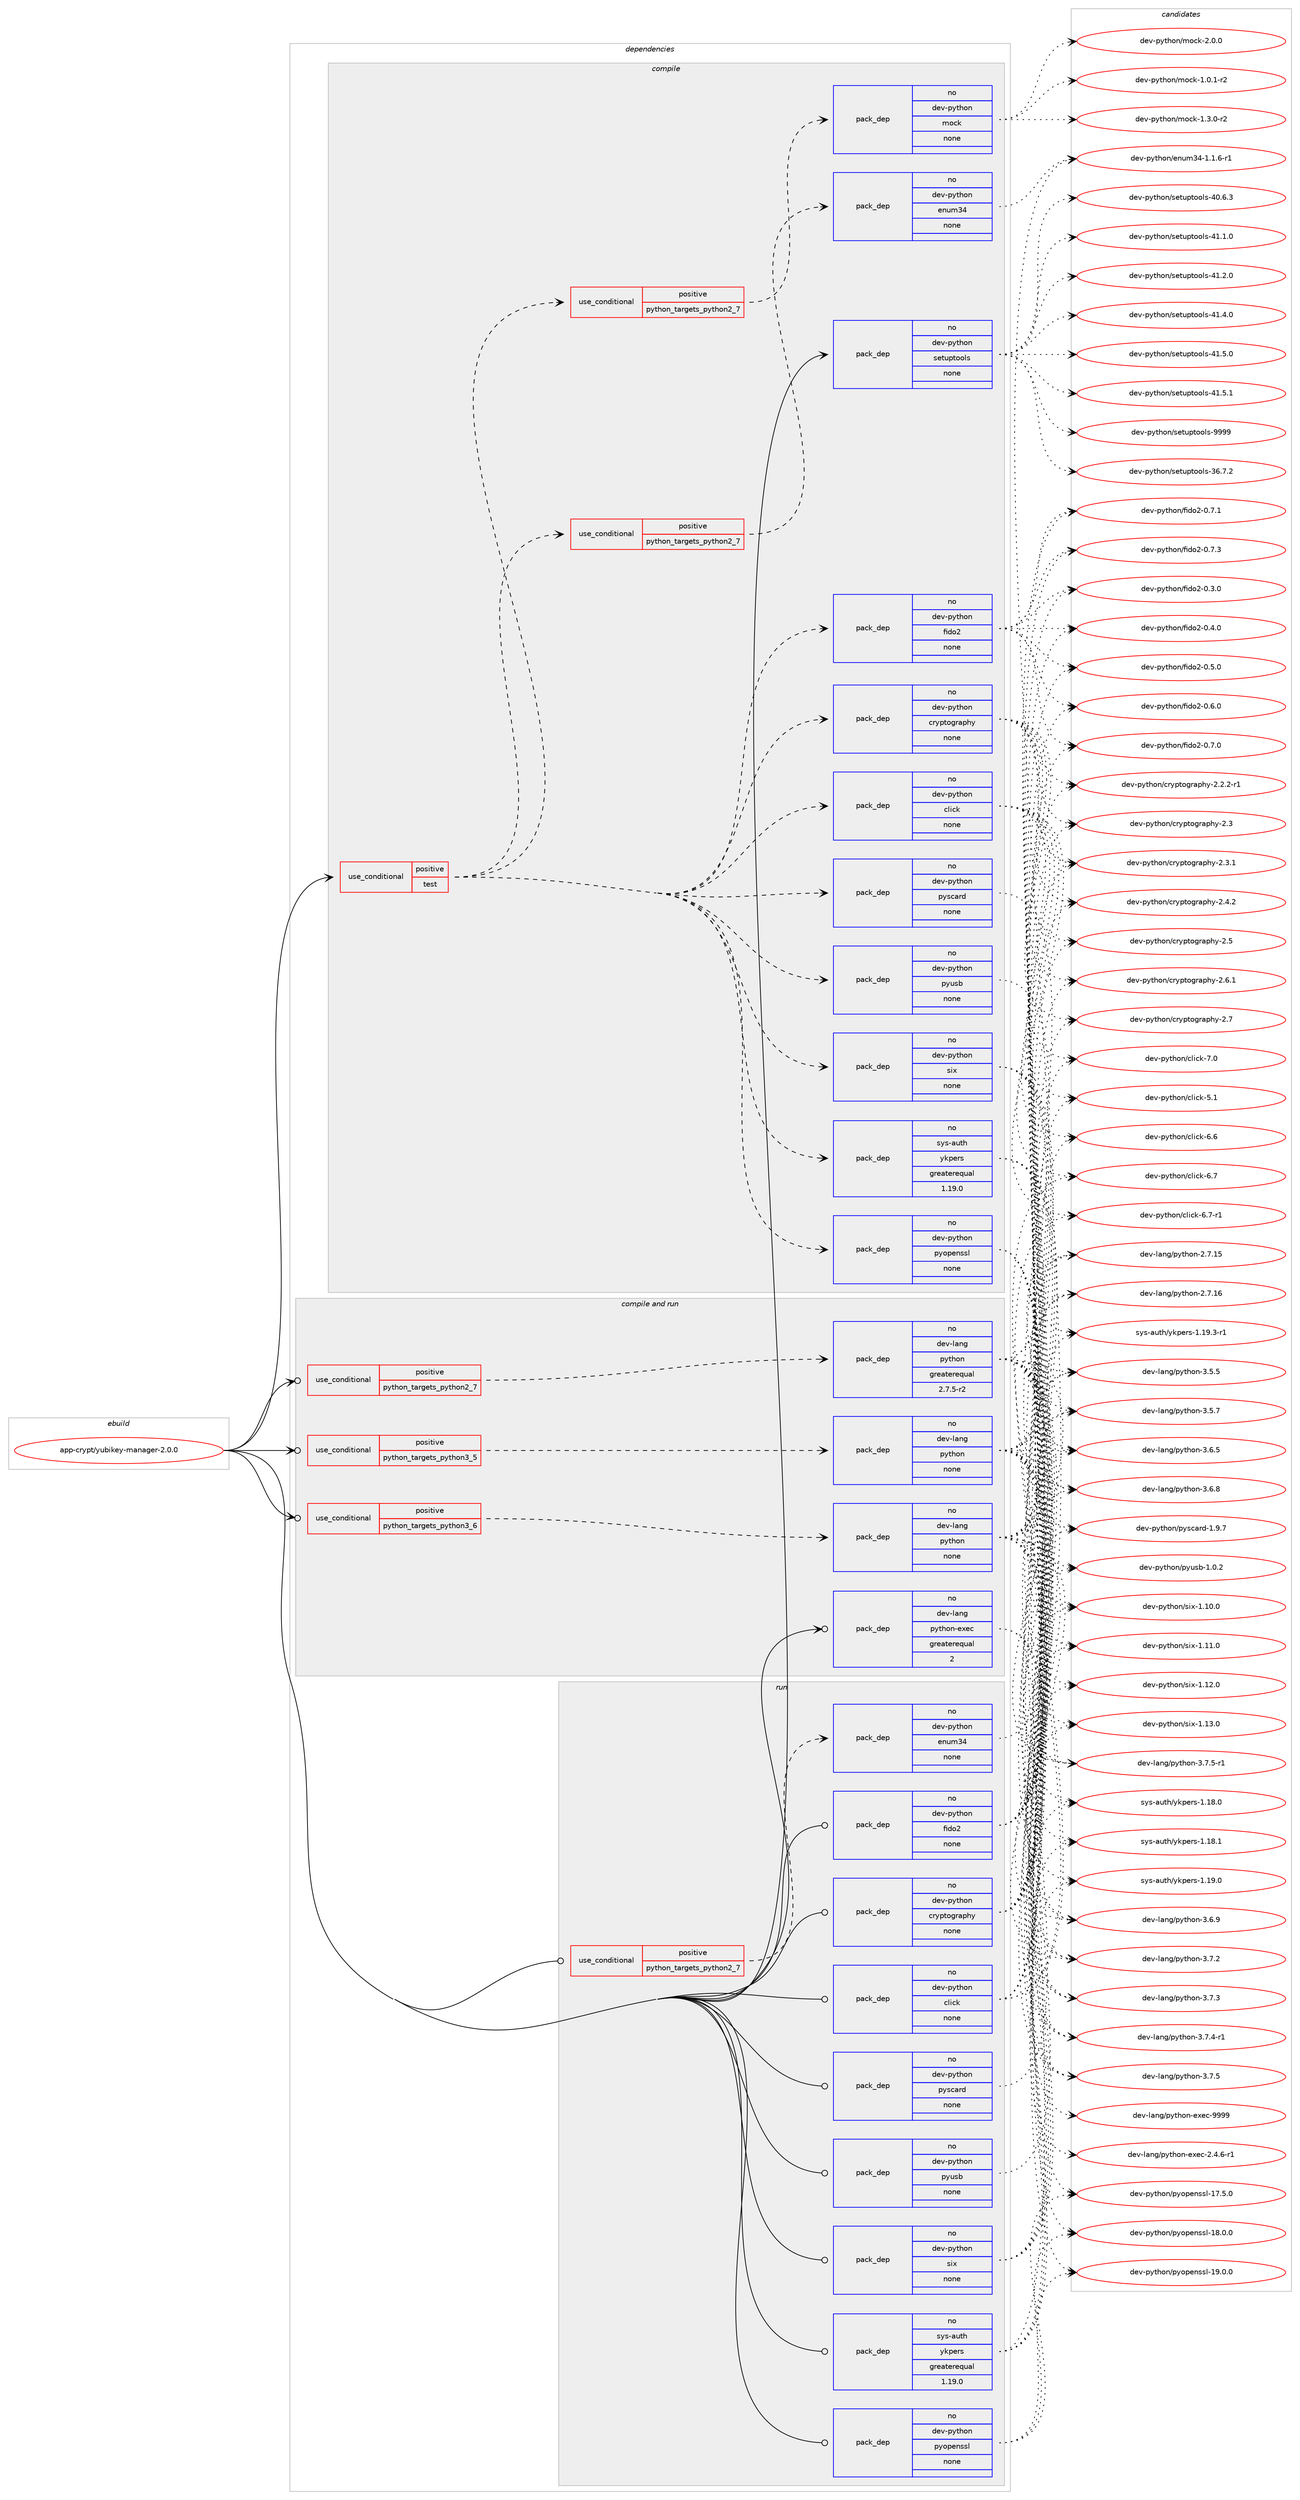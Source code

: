 digraph prolog {

# *************
# Graph options
# *************

newrank=true;
concentrate=true;
compound=true;
graph [rankdir=LR,fontname=Helvetica,fontsize=10,ranksep=1.5];#, ranksep=2.5, nodesep=0.2];
edge  [arrowhead=vee];
node  [fontname=Helvetica,fontsize=10];

# **********
# The ebuild
# **********

subgraph cluster_leftcol {
color=gray;
rank=same;
label=<<i>ebuild</i>>;
id [label="app-crypt/yubikey-manager-2.0.0", color=red, width=4, href="../app-crypt/yubikey-manager-2.0.0.svg"];
}

# ****************
# The dependencies
# ****************

subgraph cluster_midcol {
color=gray;
label=<<i>dependencies</i>>;
subgraph cluster_compile {
fillcolor="#eeeeee";
style=filled;
label=<<i>compile</i>>;
subgraph cond114041 {
dependency478214 [label=<<TABLE BORDER="0" CELLBORDER="1" CELLSPACING="0" CELLPADDING="4"><TR><TD ROWSPAN="3" CELLPADDING="10">use_conditional</TD></TR><TR><TD>positive</TD></TR><TR><TD>test</TD></TR></TABLE>>, shape=none, color=red];
subgraph pack355475 {
dependency478215 [label=<<TABLE BORDER="0" CELLBORDER="1" CELLSPACING="0" CELLPADDING="4" WIDTH="220"><TR><TD ROWSPAN="6" CELLPADDING="30">pack_dep</TD></TR><TR><TD WIDTH="110">no</TD></TR><TR><TD>dev-python</TD></TR><TR><TD>click</TD></TR><TR><TD>none</TD></TR><TR><TD></TD></TR></TABLE>>, shape=none, color=blue];
}
dependency478214:e -> dependency478215:w [weight=20,style="dashed",arrowhead="vee"];
subgraph pack355476 {
dependency478216 [label=<<TABLE BORDER="0" CELLBORDER="1" CELLSPACING="0" CELLPADDING="4" WIDTH="220"><TR><TD ROWSPAN="6" CELLPADDING="30">pack_dep</TD></TR><TR><TD WIDTH="110">no</TD></TR><TR><TD>dev-python</TD></TR><TR><TD>cryptography</TD></TR><TR><TD>none</TD></TR><TR><TD></TD></TR></TABLE>>, shape=none, color=blue];
}
dependency478214:e -> dependency478216:w [weight=20,style="dashed",arrowhead="vee"];
subgraph cond114042 {
dependency478217 [label=<<TABLE BORDER="0" CELLBORDER="1" CELLSPACING="0" CELLPADDING="4"><TR><TD ROWSPAN="3" CELLPADDING="10">use_conditional</TD></TR><TR><TD>positive</TD></TR><TR><TD>python_targets_python2_7</TD></TR></TABLE>>, shape=none, color=red];
subgraph pack355477 {
dependency478218 [label=<<TABLE BORDER="0" CELLBORDER="1" CELLSPACING="0" CELLPADDING="4" WIDTH="220"><TR><TD ROWSPAN="6" CELLPADDING="30">pack_dep</TD></TR><TR><TD WIDTH="110">no</TD></TR><TR><TD>dev-python</TD></TR><TR><TD>enum34</TD></TR><TR><TD>none</TD></TR><TR><TD></TD></TR></TABLE>>, shape=none, color=blue];
}
dependency478217:e -> dependency478218:w [weight=20,style="dashed",arrowhead="vee"];
}
dependency478214:e -> dependency478217:w [weight=20,style="dashed",arrowhead="vee"];
subgraph pack355478 {
dependency478219 [label=<<TABLE BORDER="0" CELLBORDER="1" CELLSPACING="0" CELLPADDING="4" WIDTH="220"><TR><TD ROWSPAN="6" CELLPADDING="30">pack_dep</TD></TR><TR><TD WIDTH="110">no</TD></TR><TR><TD>dev-python</TD></TR><TR><TD>fido2</TD></TR><TR><TD>none</TD></TR><TR><TD></TD></TR></TABLE>>, shape=none, color=blue];
}
dependency478214:e -> dependency478219:w [weight=20,style="dashed",arrowhead="vee"];
subgraph pack355479 {
dependency478220 [label=<<TABLE BORDER="0" CELLBORDER="1" CELLSPACING="0" CELLPADDING="4" WIDTH="220"><TR><TD ROWSPAN="6" CELLPADDING="30">pack_dep</TD></TR><TR><TD WIDTH="110">no</TD></TR><TR><TD>dev-python</TD></TR><TR><TD>pyopenssl</TD></TR><TR><TD>none</TD></TR><TR><TD></TD></TR></TABLE>>, shape=none, color=blue];
}
dependency478214:e -> dependency478220:w [weight=20,style="dashed",arrowhead="vee"];
subgraph pack355480 {
dependency478221 [label=<<TABLE BORDER="0" CELLBORDER="1" CELLSPACING="0" CELLPADDING="4" WIDTH="220"><TR><TD ROWSPAN="6" CELLPADDING="30">pack_dep</TD></TR><TR><TD WIDTH="110">no</TD></TR><TR><TD>dev-python</TD></TR><TR><TD>pyscard</TD></TR><TR><TD>none</TD></TR><TR><TD></TD></TR></TABLE>>, shape=none, color=blue];
}
dependency478214:e -> dependency478221:w [weight=20,style="dashed",arrowhead="vee"];
subgraph pack355481 {
dependency478222 [label=<<TABLE BORDER="0" CELLBORDER="1" CELLSPACING="0" CELLPADDING="4" WIDTH="220"><TR><TD ROWSPAN="6" CELLPADDING="30">pack_dep</TD></TR><TR><TD WIDTH="110">no</TD></TR><TR><TD>dev-python</TD></TR><TR><TD>pyusb</TD></TR><TR><TD>none</TD></TR><TR><TD></TD></TR></TABLE>>, shape=none, color=blue];
}
dependency478214:e -> dependency478222:w [weight=20,style="dashed",arrowhead="vee"];
subgraph pack355482 {
dependency478223 [label=<<TABLE BORDER="0" CELLBORDER="1" CELLSPACING="0" CELLPADDING="4" WIDTH="220"><TR><TD ROWSPAN="6" CELLPADDING="30">pack_dep</TD></TR><TR><TD WIDTH="110">no</TD></TR><TR><TD>dev-python</TD></TR><TR><TD>six</TD></TR><TR><TD>none</TD></TR><TR><TD></TD></TR></TABLE>>, shape=none, color=blue];
}
dependency478214:e -> dependency478223:w [weight=20,style="dashed",arrowhead="vee"];
subgraph pack355483 {
dependency478224 [label=<<TABLE BORDER="0" CELLBORDER="1" CELLSPACING="0" CELLPADDING="4" WIDTH="220"><TR><TD ROWSPAN="6" CELLPADDING="30">pack_dep</TD></TR><TR><TD WIDTH="110">no</TD></TR><TR><TD>sys-auth</TD></TR><TR><TD>ykpers</TD></TR><TR><TD>greaterequal</TD></TR><TR><TD>1.19.0</TD></TR></TABLE>>, shape=none, color=blue];
}
dependency478214:e -> dependency478224:w [weight=20,style="dashed",arrowhead="vee"];
subgraph cond114043 {
dependency478225 [label=<<TABLE BORDER="0" CELLBORDER="1" CELLSPACING="0" CELLPADDING="4"><TR><TD ROWSPAN="3" CELLPADDING="10">use_conditional</TD></TR><TR><TD>positive</TD></TR><TR><TD>python_targets_python2_7</TD></TR></TABLE>>, shape=none, color=red];
subgraph pack355484 {
dependency478226 [label=<<TABLE BORDER="0" CELLBORDER="1" CELLSPACING="0" CELLPADDING="4" WIDTH="220"><TR><TD ROWSPAN="6" CELLPADDING="30">pack_dep</TD></TR><TR><TD WIDTH="110">no</TD></TR><TR><TD>dev-python</TD></TR><TR><TD>mock</TD></TR><TR><TD>none</TD></TR><TR><TD></TD></TR></TABLE>>, shape=none, color=blue];
}
dependency478225:e -> dependency478226:w [weight=20,style="dashed",arrowhead="vee"];
}
dependency478214:e -> dependency478225:w [weight=20,style="dashed",arrowhead="vee"];
}
id:e -> dependency478214:w [weight=20,style="solid",arrowhead="vee"];
subgraph pack355485 {
dependency478227 [label=<<TABLE BORDER="0" CELLBORDER="1" CELLSPACING="0" CELLPADDING="4" WIDTH="220"><TR><TD ROWSPAN="6" CELLPADDING="30">pack_dep</TD></TR><TR><TD WIDTH="110">no</TD></TR><TR><TD>dev-python</TD></TR><TR><TD>setuptools</TD></TR><TR><TD>none</TD></TR><TR><TD></TD></TR></TABLE>>, shape=none, color=blue];
}
id:e -> dependency478227:w [weight=20,style="solid",arrowhead="vee"];
}
subgraph cluster_compileandrun {
fillcolor="#eeeeee";
style=filled;
label=<<i>compile and run</i>>;
subgraph cond114044 {
dependency478228 [label=<<TABLE BORDER="0" CELLBORDER="1" CELLSPACING="0" CELLPADDING="4"><TR><TD ROWSPAN="3" CELLPADDING="10">use_conditional</TD></TR><TR><TD>positive</TD></TR><TR><TD>python_targets_python2_7</TD></TR></TABLE>>, shape=none, color=red];
subgraph pack355486 {
dependency478229 [label=<<TABLE BORDER="0" CELLBORDER="1" CELLSPACING="0" CELLPADDING="4" WIDTH="220"><TR><TD ROWSPAN="6" CELLPADDING="30">pack_dep</TD></TR><TR><TD WIDTH="110">no</TD></TR><TR><TD>dev-lang</TD></TR><TR><TD>python</TD></TR><TR><TD>greaterequal</TD></TR><TR><TD>2.7.5-r2</TD></TR></TABLE>>, shape=none, color=blue];
}
dependency478228:e -> dependency478229:w [weight=20,style="dashed",arrowhead="vee"];
}
id:e -> dependency478228:w [weight=20,style="solid",arrowhead="odotvee"];
subgraph cond114045 {
dependency478230 [label=<<TABLE BORDER="0" CELLBORDER="1" CELLSPACING="0" CELLPADDING="4"><TR><TD ROWSPAN="3" CELLPADDING="10">use_conditional</TD></TR><TR><TD>positive</TD></TR><TR><TD>python_targets_python3_5</TD></TR></TABLE>>, shape=none, color=red];
subgraph pack355487 {
dependency478231 [label=<<TABLE BORDER="0" CELLBORDER="1" CELLSPACING="0" CELLPADDING="4" WIDTH="220"><TR><TD ROWSPAN="6" CELLPADDING="30">pack_dep</TD></TR><TR><TD WIDTH="110">no</TD></TR><TR><TD>dev-lang</TD></TR><TR><TD>python</TD></TR><TR><TD>none</TD></TR><TR><TD></TD></TR></TABLE>>, shape=none, color=blue];
}
dependency478230:e -> dependency478231:w [weight=20,style="dashed",arrowhead="vee"];
}
id:e -> dependency478230:w [weight=20,style="solid",arrowhead="odotvee"];
subgraph cond114046 {
dependency478232 [label=<<TABLE BORDER="0" CELLBORDER="1" CELLSPACING="0" CELLPADDING="4"><TR><TD ROWSPAN="3" CELLPADDING="10">use_conditional</TD></TR><TR><TD>positive</TD></TR><TR><TD>python_targets_python3_6</TD></TR></TABLE>>, shape=none, color=red];
subgraph pack355488 {
dependency478233 [label=<<TABLE BORDER="0" CELLBORDER="1" CELLSPACING="0" CELLPADDING="4" WIDTH="220"><TR><TD ROWSPAN="6" CELLPADDING="30">pack_dep</TD></TR><TR><TD WIDTH="110">no</TD></TR><TR><TD>dev-lang</TD></TR><TR><TD>python</TD></TR><TR><TD>none</TD></TR><TR><TD></TD></TR></TABLE>>, shape=none, color=blue];
}
dependency478232:e -> dependency478233:w [weight=20,style="dashed",arrowhead="vee"];
}
id:e -> dependency478232:w [weight=20,style="solid",arrowhead="odotvee"];
subgraph pack355489 {
dependency478234 [label=<<TABLE BORDER="0" CELLBORDER="1" CELLSPACING="0" CELLPADDING="4" WIDTH="220"><TR><TD ROWSPAN="6" CELLPADDING="30">pack_dep</TD></TR><TR><TD WIDTH="110">no</TD></TR><TR><TD>dev-lang</TD></TR><TR><TD>python-exec</TD></TR><TR><TD>greaterequal</TD></TR><TR><TD>2</TD></TR></TABLE>>, shape=none, color=blue];
}
id:e -> dependency478234:w [weight=20,style="solid",arrowhead="odotvee"];
}
subgraph cluster_run {
fillcolor="#eeeeee";
style=filled;
label=<<i>run</i>>;
subgraph cond114047 {
dependency478235 [label=<<TABLE BORDER="0" CELLBORDER="1" CELLSPACING="0" CELLPADDING="4"><TR><TD ROWSPAN="3" CELLPADDING="10">use_conditional</TD></TR><TR><TD>positive</TD></TR><TR><TD>python_targets_python2_7</TD></TR></TABLE>>, shape=none, color=red];
subgraph pack355490 {
dependency478236 [label=<<TABLE BORDER="0" CELLBORDER="1" CELLSPACING="0" CELLPADDING="4" WIDTH="220"><TR><TD ROWSPAN="6" CELLPADDING="30">pack_dep</TD></TR><TR><TD WIDTH="110">no</TD></TR><TR><TD>dev-python</TD></TR><TR><TD>enum34</TD></TR><TR><TD>none</TD></TR><TR><TD></TD></TR></TABLE>>, shape=none, color=blue];
}
dependency478235:e -> dependency478236:w [weight=20,style="dashed",arrowhead="vee"];
}
id:e -> dependency478235:w [weight=20,style="solid",arrowhead="odot"];
subgraph pack355491 {
dependency478237 [label=<<TABLE BORDER="0" CELLBORDER="1" CELLSPACING="0" CELLPADDING="4" WIDTH="220"><TR><TD ROWSPAN="6" CELLPADDING="30">pack_dep</TD></TR><TR><TD WIDTH="110">no</TD></TR><TR><TD>dev-python</TD></TR><TR><TD>click</TD></TR><TR><TD>none</TD></TR><TR><TD></TD></TR></TABLE>>, shape=none, color=blue];
}
id:e -> dependency478237:w [weight=20,style="solid",arrowhead="odot"];
subgraph pack355492 {
dependency478238 [label=<<TABLE BORDER="0" CELLBORDER="1" CELLSPACING="0" CELLPADDING="4" WIDTH="220"><TR><TD ROWSPAN="6" CELLPADDING="30">pack_dep</TD></TR><TR><TD WIDTH="110">no</TD></TR><TR><TD>dev-python</TD></TR><TR><TD>cryptography</TD></TR><TR><TD>none</TD></TR><TR><TD></TD></TR></TABLE>>, shape=none, color=blue];
}
id:e -> dependency478238:w [weight=20,style="solid",arrowhead="odot"];
subgraph pack355493 {
dependency478239 [label=<<TABLE BORDER="0" CELLBORDER="1" CELLSPACING="0" CELLPADDING="4" WIDTH="220"><TR><TD ROWSPAN="6" CELLPADDING="30">pack_dep</TD></TR><TR><TD WIDTH="110">no</TD></TR><TR><TD>dev-python</TD></TR><TR><TD>fido2</TD></TR><TR><TD>none</TD></TR><TR><TD></TD></TR></TABLE>>, shape=none, color=blue];
}
id:e -> dependency478239:w [weight=20,style="solid",arrowhead="odot"];
subgraph pack355494 {
dependency478240 [label=<<TABLE BORDER="0" CELLBORDER="1" CELLSPACING="0" CELLPADDING="4" WIDTH="220"><TR><TD ROWSPAN="6" CELLPADDING="30">pack_dep</TD></TR><TR><TD WIDTH="110">no</TD></TR><TR><TD>dev-python</TD></TR><TR><TD>pyopenssl</TD></TR><TR><TD>none</TD></TR><TR><TD></TD></TR></TABLE>>, shape=none, color=blue];
}
id:e -> dependency478240:w [weight=20,style="solid",arrowhead="odot"];
subgraph pack355495 {
dependency478241 [label=<<TABLE BORDER="0" CELLBORDER="1" CELLSPACING="0" CELLPADDING="4" WIDTH="220"><TR><TD ROWSPAN="6" CELLPADDING="30">pack_dep</TD></TR><TR><TD WIDTH="110">no</TD></TR><TR><TD>dev-python</TD></TR><TR><TD>pyscard</TD></TR><TR><TD>none</TD></TR><TR><TD></TD></TR></TABLE>>, shape=none, color=blue];
}
id:e -> dependency478241:w [weight=20,style="solid",arrowhead="odot"];
subgraph pack355496 {
dependency478242 [label=<<TABLE BORDER="0" CELLBORDER="1" CELLSPACING="0" CELLPADDING="4" WIDTH="220"><TR><TD ROWSPAN="6" CELLPADDING="30">pack_dep</TD></TR><TR><TD WIDTH="110">no</TD></TR><TR><TD>dev-python</TD></TR><TR><TD>pyusb</TD></TR><TR><TD>none</TD></TR><TR><TD></TD></TR></TABLE>>, shape=none, color=blue];
}
id:e -> dependency478242:w [weight=20,style="solid",arrowhead="odot"];
subgraph pack355497 {
dependency478243 [label=<<TABLE BORDER="0" CELLBORDER="1" CELLSPACING="0" CELLPADDING="4" WIDTH="220"><TR><TD ROWSPAN="6" CELLPADDING="30">pack_dep</TD></TR><TR><TD WIDTH="110">no</TD></TR><TR><TD>dev-python</TD></TR><TR><TD>six</TD></TR><TR><TD>none</TD></TR><TR><TD></TD></TR></TABLE>>, shape=none, color=blue];
}
id:e -> dependency478243:w [weight=20,style="solid",arrowhead="odot"];
subgraph pack355498 {
dependency478244 [label=<<TABLE BORDER="0" CELLBORDER="1" CELLSPACING="0" CELLPADDING="4" WIDTH="220"><TR><TD ROWSPAN="6" CELLPADDING="30">pack_dep</TD></TR><TR><TD WIDTH="110">no</TD></TR><TR><TD>sys-auth</TD></TR><TR><TD>ykpers</TD></TR><TR><TD>greaterequal</TD></TR><TR><TD>1.19.0</TD></TR></TABLE>>, shape=none, color=blue];
}
id:e -> dependency478244:w [weight=20,style="solid",arrowhead="odot"];
}
}

# **************
# The candidates
# **************

subgraph cluster_choices {
rank=same;
color=gray;
label=<<i>candidates</i>>;

subgraph choice355475 {
color=black;
nodesep=1;
choice1001011184511212111610411111047991081059910745534649 [label="dev-python/click-5.1", color=red, width=4,href="../dev-python/click-5.1.svg"];
choice1001011184511212111610411111047991081059910745544654 [label="dev-python/click-6.6", color=red, width=4,href="../dev-python/click-6.6.svg"];
choice1001011184511212111610411111047991081059910745544655 [label="dev-python/click-6.7", color=red, width=4,href="../dev-python/click-6.7.svg"];
choice10010111845112121116104111110479910810599107455446554511449 [label="dev-python/click-6.7-r1", color=red, width=4,href="../dev-python/click-6.7-r1.svg"];
choice1001011184511212111610411111047991081059910745554648 [label="dev-python/click-7.0", color=red, width=4,href="../dev-python/click-7.0.svg"];
dependency478215:e -> choice1001011184511212111610411111047991081059910745534649:w [style=dotted,weight="100"];
dependency478215:e -> choice1001011184511212111610411111047991081059910745544654:w [style=dotted,weight="100"];
dependency478215:e -> choice1001011184511212111610411111047991081059910745544655:w [style=dotted,weight="100"];
dependency478215:e -> choice10010111845112121116104111110479910810599107455446554511449:w [style=dotted,weight="100"];
dependency478215:e -> choice1001011184511212111610411111047991081059910745554648:w [style=dotted,weight="100"];
}
subgraph choice355476 {
color=black;
nodesep=1;
choice100101118451121211161041111104799114121112116111103114971121041214550465046504511449 [label="dev-python/cryptography-2.2.2-r1", color=red, width=4,href="../dev-python/cryptography-2.2.2-r1.svg"];
choice1001011184511212111610411111047991141211121161111031149711210412145504651 [label="dev-python/cryptography-2.3", color=red, width=4,href="../dev-python/cryptography-2.3.svg"];
choice10010111845112121116104111110479911412111211611110311497112104121455046514649 [label="dev-python/cryptography-2.3.1", color=red, width=4,href="../dev-python/cryptography-2.3.1.svg"];
choice10010111845112121116104111110479911412111211611110311497112104121455046524650 [label="dev-python/cryptography-2.4.2", color=red, width=4,href="../dev-python/cryptography-2.4.2.svg"];
choice1001011184511212111610411111047991141211121161111031149711210412145504653 [label="dev-python/cryptography-2.5", color=red, width=4,href="../dev-python/cryptography-2.5.svg"];
choice10010111845112121116104111110479911412111211611110311497112104121455046544649 [label="dev-python/cryptography-2.6.1", color=red, width=4,href="../dev-python/cryptography-2.6.1.svg"];
choice1001011184511212111610411111047991141211121161111031149711210412145504655 [label="dev-python/cryptography-2.7", color=red, width=4,href="../dev-python/cryptography-2.7.svg"];
dependency478216:e -> choice100101118451121211161041111104799114121112116111103114971121041214550465046504511449:w [style=dotted,weight="100"];
dependency478216:e -> choice1001011184511212111610411111047991141211121161111031149711210412145504651:w [style=dotted,weight="100"];
dependency478216:e -> choice10010111845112121116104111110479911412111211611110311497112104121455046514649:w [style=dotted,weight="100"];
dependency478216:e -> choice10010111845112121116104111110479911412111211611110311497112104121455046524650:w [style=dotted,weight="100"];
dependency478216:e -> choice1001011184511212111610411111047991141211121161111031149711210412145504653:w [style=dotted,weight="100"];
dependency478216:e -> choice10010111845112121116104111110479911412111211611110311497112104121455046544649:w [style=dotted,weight="100"];
dependency478216:e -> choice1001011184511212111610411111047991141211121161111031149711210412145504655:w [style=dotted,weight="100"];
}
subgraph choice355477 {
color=black;
nodesep=1;
choice100101118451121211161041111104710111011710951524549464946544511449 [label="dev-python/enum34-1.1.6-r1", color=red, width=4,href="../dev-python/enum34-1.1.6-r1.svg"];
dependency478218:e -> choice100101118451121211161041111104710111011710951524549464946544511449:w [style=dotted,weight="100"];
}
subgraph choice355478 {
color=black;
nodesep=1;
choice100101118451121211161041111104710210510011150454846514648 [label="dev-python/fido2-0.3.0", color=red, width=4,href="../dev-python/fido2-0.3.0.svg"];
choice100101118451121211161041111104710210510011150454846524648 [label="dev-python/fido2-0.4.0", color=red, width=4,href="../dev-python/fido2-0.4.0.svg"];
choice100101118451121211161041111104710210510011150454846534648 [label="dev-python/fido2-0.5.0", color=red, width=4,href="../dev-python/fido2-0.5.0.svg"];
choice100101118451121211161041111104710210510011150454846544648 [label="dev-python/fido2-0.6.0", color=red, width=4,href="../dev-python/fido2-0.6.0.svg"];
choice100101118451121211161041111104710210510011150454846554648 [label="dev-python/fido2-0.7.0", color=red, width=4,href="../dev-python/fido2-0.7.0.svg"];
choice100101118451121211161041111104710210510011150454846554649 [label="dev-python/fido2-0.7.1", color=red, width=4,href="../dev-python/fido2-0.7.1.svg"];
choice100101118451121211161041111104710210510011150454846554651 [label="dev-python/fido2-0.7.3", color=red, width=4,href="../dev-python/fido2-0.7.3.svg"];
dependency478219:e -> choice100101118451121211161041111104710210510011150454846514648:w [style=dotted,weight="100"];
dependency478219:e -> choice100101118451121211161041111104710210510011150454846524648:w [style=dotted,weight="100"];
dependency478219:e -> choice100101118451121211161041111104710210510011150454846534648:w [style=dotted,weight="100"];
dependency478219:e -> choice100101118451121211161041111104710210510011150454846544648:w [style=dotted,weight="100"];
dependency478219:e -> choice100101118451121211161041111104710210510011150454846554648:w [style=dotted,weight="100"];
dependency478219:e -> choice100101118451121211161041111104710210510011150454846554649:w [style=dotted,weight="100"];
dependency478219:e -> choice100101118451121211161041111104710210510011150454846554651:w [style=dotted,weight="100"];
}
subgraph choice355479 {
color=black;
nodesep=1;
choice100101118451121211161041111104711212111111210111011511510845495546534648 [label="dev-python/pyopenssl-17.5.0", color=red, width=4,href="../dev-python/pyopenssl-17.5.0.svg"];
choice100101118451121211161041111104711212111111210111011511510845495646484648 [label="dev-python/pyopenssl-18.0.0", color=red, width=4,href="../dev-python/pyopenssl-18.0.0.svg"];
choice100101118451121211161041111104711212111111210111011511510845495746484648 [label="dev-python/pyopenssl-19.0.0", color=red, width=4,href="../dev-python/pyopenssl-19.0.0.svg"];
dependency478220:e -> choice100101118451121211161041111104711212111111210111011511510845495546534648:w [style=dotted,weight="100"];
dependency478220:e -> choice100101118451121211161041111104711212111111210111011511510845495646484648:w [style=dotted,weight="100"];
dependency478220:e -> choice100101118451121211161041111104711212111111210111011511510845495746484648:w [style=dotted,weight="100"];
}
subgraph choice355480 {
color=black;
nodesep=1;
choice10010111845112121116104111110471121211159997114100454946574655 [label="dev-python/pyscard-1.9.7", color=red, width=4,href="../dev-python/pyscard-1.9.7.svg"];
dependency478221:e -> choice10010111845112121116104111110471121211159997114100454946574655:w [style=dotted,weight="100"];
}
subgraph choice355481 {
color=black;
nodesep=1;
choice100101118451121211161041111104711212111711598454946484650 [label="dev-python/pyusb-1.0.2", color=red, width=4,href="../dev-python/pyusb-1.0.2.svg"];
dependency478222:e -> choice100101118451121211161041111104711212111711598454946484650:w [style=dotted,weight="100"];
}
subgraph choice355482 {
color=black;
nodesep=1;
choice100101118451121211161041111104711510512045494649484648 [label="dev-python/six-1.10.0", color=red, width=4,href="../dev-python/six-1.10.0.svg"];
choice100101118451121211161041111104711510512045494649494648 [label="dev-python/six-1.11.0", color=red, width=4,href="../dev-python/six-1.11.0.svg"];
choice100101118451121211161041111104711510512045494649504648 [label="dev-python/six-1.12.0", color=red, width=4,href="../dev-python/six-1.12.0.svg"];
choice100101118451121211161041111104711510512045494649514648 [label="dev-python/six-1.13.0", color=red, width=4,href="../dev-python/six-1.13.0.svg"];
dependency478223:e -> choice100101118451121211161041111104711510512045494649484648:w [style=dotted,weight="100"];
dependency478223:e -> choice100101118451121211161041111104711510512045494649494648:w [style=dotted,weight="100"];
dependency478223:e -> choice100101118451121211161041111104711510512045494649504648:w [style=dotted,weight="100"];
dependency478223:e -> choice100101118451121211161041111104711510512045494649514648:w [style=dotted,weight="100"];
}
subgraph choice355483 {
color=black;
nodesep=1;
choice11512111545971171161044712110711210111411545494649564648 [label="sys-auth/ykpers-1.18.0", color=red, width=4,href="../sys-auth/ykpers-1.18.0.svg"];
choice11512111545971171161044712110711210111411545494649564649 [label="sys-auth/ykpers-1.18.1", color=red, width=4,href="../sys-auth/ykpers-1.18.1.svg"];
choice11512111545971171161044712110711210111411545494649574648 [label="sys-auth/ykpers-1.19.0", color=red, width=4,href="../sys-auth/ykpers-1.19.0.svg"];
choice115121115459711711610447121107112101114115454946495746514511449 [label="sys-auth/ykpers-1.19.3-r1", color=red, width=4,href="../sys-auth/ykpers-1.19.3-r1.svg"];
dependency478224:e -> choice11512111545971171161044712110711210111411545494649564648:w [style=dotted,weight="100"];
dependency478224:e -> choice11512111545971171161044712110711210111411545494649564649:w [style=dotted,weight="100"];
dependency478224:e -> choice11512111545971171161044712110711210111411545494649574648:w [style=dotted,weight="100"];
dependency478224:e -> choice115121115459711711610447121107112101114115454946495746514511449:w [style=dotted,weight="100"];
}
subgraph choice355484 {
color=black;
nodesep=1;
choice1001011184511212111610411111047109111991074549464846494511450 [label="dev-python/mock-1.0.1-r2", color=red, width=4,href="../dev-python/mock-1.0.1-r2.svg"];
choice1001011184511212111610411111047109111991074549465146484511450 [label="dev-python/mock-1.3.0-r2", color=red, width=4,href="../dev-python/mock-1.3.0-r2.svg"];
choice100101118451121211161041111104710911199107455046484648 [label="dev-python/mock-2.0.0", color=red, width=4,href="../dev-python/mock-2.0.0.svg"];
dependency478226:e -> choice1001011184511212111610411111047109111991074549464846494511450:w [style=dotted,weight="100"];
dependency478226:e -> choice1001011184511212111610411111047109111991074549465146484511450:w [style=dotted,weight="100"];
dependency478226:e -> choice100101118451121211161041111104710911199107455046484648:w [style=dotted,weight="100"];
}
subgraph choice355485 {
color=black;
nodesep=1;
choice100101118451121211161041111104711510111611711211611111110811545515446554650 [label="dev-python/setuptools-36.7.2", color=red, width=4,href="../dev-python/setuptools-36.7.2.svg"];
choice100101118451121211161041111104711510111611711211611111110811545524846544651 [label="dev-python/setuptools-40.6.3", color=red, width=4,href="../dev-python/setuptools-40.6.3.svg"];
choice100101118451121211161041111104711510111611711211611111110811545524946494648 [label="dev-python/setuptools-41.1.0", color=red, width=4,href="../dev-python/setuptools-41.1.0.svg"];
choice100101118451121211161041111104711510111611711211611111110811545524946504648 [label="dev-python/setuptools-41.2.0", color=red, width=4,href="../dev-python/setuptools-41.2.0.svg"];
choice100101118451121211161041111104711510111611711211611111110811545524946524648 [label="dev-python/setuptools-41.4.0", color=red, width=4,href="../dev-python/setuptools-41.4.0.svg"];
choice100101118451121211161041111104711510111611711211611111110811545524946534648 [label="dev-python/setuptools-41.5.0", color=red, width=4,href="../dev-python/setuptools-41.5.0.svg"];
choice100101118451121211161041111104711510111611711211611111110811545524946534649 [label="dev-python/setuptools-41.5.1", color=red, width=4,href="../dev-python/setuptools-41.5.1.svg"];
choice10010111845112121116104111110471151011161171121161111111081154557575757 [label="dev-python/setuptools-9999", color=red, width=4,href="../dev-python/setuptools-9999.svg"];
dependency478227:e -> choice100101118451121211161041111104711510111611711211611111110811545515446554650:w [style=dotted,weight="100"];
dependency478227:e -> choice100101118451121211161041111104711510111611711211611111110811545524846544651:w [style=dotted,weight="100"];
dependency478227:e -> choice100101118451121211161041111104711510111611711211611111110811545524946494648:w [style=dotted,weight="100"];
dependency478227:e -> choice100101118451121211161041111104711510111611711211611111110811545524946504648:w [style=dotted,weight="100"];
dependency478227:e -> choice100101118451121211161041111104711510111611711211611111110811545524946524648:w [style=dotted,weight="100"];
dependency478227:e -> choice100101118451121211161041111104711510111611711211611111110811545524946534648:w [style=dotted,weight="100"];
dependency478227:e -> choice100101118451121211161041111104711510111611711211611111110811545524946534649:w [style=dotted,weight="100"];
dependency478227:e -> choice10010111845112121116104111110471151011161171121161111111081154557575757:w [style=dotted,weight="100"];
}
subgraph choice355486 {
color=black;
nodesep=1;
choice10010111845108971101034711212111610411111045504655464953 [label="dev-lang/python-2.7.15", color=red, width=4,href="../dev-lang/python-2.7.15.svg"];
choice10010111845108971101034711212111610411111045504655464954 [label="dev-lang/python-2.7.16", color=red, width=4,href="../dev-lang/python-2.7.16.svg"];
choice100101118451089711010347112121116104111110455146534653 [label="dev-lang/python-3.5.5", color=red, width=4,href="../dev-lang/python-3.5.5.svg"];
choice100101118451089711010347112121116104111110455146534655 [label="dev-lang/python-3.5.7", color=red, width=4,href="../dev-lang/python-3.5.7.svg"];
choice100101118451089711010347112121116104111110455146544653 [label="dev-lang/python-3.6.5", color=red, width=4,href="../dev-lang/python-3.6.5.svg"];
choice100101118451089711010347112121116104111110455146544656 [label="dev-lang/python-3.6.8", color=red, width=4,href="../dev-lang/python-3.6.8.svg"];
choice100101118451089711010347112121116104111110455146544657 [label="dev-lang/python-3.6.9", color=red, width=4,href="../dev-lang/python-3.6.9.svg"];
choice100101118451089711010347112121116104111110455146554650 [label="dev-lang/python-3.7.2", color=red, width=4,href="../dev-lang/python-3.7.2.svg"];
choice100101118451089711010347112121116104111110455146554651 [label="dev-lang/python-3.7.3", color=red, width=4,href="../dev-lang/python-3.7.3.svg"];
choice1001011184510897110103471121211161041111104551465546524511449 [label="dev-lang/python-3.7.4-r1", color=red, width=4,href="../dev-lang/python-3.7.4-r1.svg"];
choice100101118451089711010347112121116104111110455146554653 [label="dev-lang/python-3.7.5", color=red, width=4,href="../dev-lang/python-3.7.5.svg"];
choice1001011184510897110103471121211161041111104551465546534511449 [label="dev-lang/python-3.7.5-r1", color=red, width=4,href="../dev-lang/python-3.7.5-r1.svg"];
dependency478229:e -> choice10010111845108971101034711212111610411111045504655464953:w [style=dotted,weight="100"];
dependency478229:e -> choice10010111845108971101034711212111610411111045504655464954:w [style=dotted,weight="100"];
dependency478229:e -> choice100101118451089711010347112121116104111110455146534653:w [style=dotted,weight="100"];
dependency478229:e -> choice100101118451089711010347112121116104111110455146534655:w [style=dotted,weight="100"];
dependency478229:e -> choice100101118451089711010347112121116104111110455146544653:w [style=dotted,weight="100"];
dependency478229:e -> choice100101118451089711010347112121116104111110455146544656:w [style=dotted,weight="100"];
dependency478229:e -> choice100101118451089711010347112121116104111110455146544657:w [style=dotted,weight="100"];
dependency478229:e -> choice100101118451089711010347112121116104111110455146554650:w [style=dotted,weight="100"];
dependency478229:e -> choice100101118451089711010347112121116104111110455146554651:w [style=dotted,weight="100"];
dependency478229:e -> choice1001011184510897110103471121211161041111104551465546524511449:w [style=dotted,weight="100"];
dependency478229:e -> choice100101118451089711010347112121116104111110455146554653:w [style=dotted,weight="100"];
dependency478229:e -> choice1001011184510897110103471121211161041111104551465546534511449:w [style=dotted,weight="100"];
}
subgraph choice355487 {
color=black;
nodesep=1;
choice10010111845108971101034711212111610411111045504655464953 [label="dev-lang/python-2.7.15", color=red, width=4,href="../dev-lang/python-2.7.15.svg"];
choice10010111845108971101034711212111610411111045504655464954 [label="dev-lang/python-2.7.16", color=red, width=4,href="../dev-lang/python-2.7.16.svg"];
choice100101118451089711010347112121116104111110455146534653 [label="dev-lang/python-3.5.5", color=red, width=4,href="../dev-lang/python-3.5.5.svg"];
choice100101118451089711010347112121116104111110455146534655 [label="dev-lang/python-3.5.7", color=red, width=4,href="../dev-lang/python-3.5.7.svg"];
choice100101118451089711010347112121116104111110455146544653 [label="dev-lang/python-3.6.5", color=red, width=4,href="../dev-lang/python-3.6.5.svg"];
choice100101118451089711010347112121116104111110455146544656 [label="dev-lang/python-3.6.8", color=red, width=4,href="../dev-lang/python-3.6.8.svg"];
choice100101118451089711010347112121116104111110455146544657 [label="dev-lang/python-3.6.9", color=red, width=4,href="../dev-lang/python-3.6.9.svg"];
choice100101118451089711010347112121116104111110455146554650 [label="dev-lang/python-3.7.2", color=red, width=4,href="../dev-lang/python-3.7.2.svg"];
choice100101118451089711010347112121116104111110455146554651 [label="dev-lang/python-3.7.3", color=red, width=4,href="../dev-lang/python-3.7.3.svg"];
choice1001011184510897110103471121211161041111104551465546524511449 [label="dev-lang/python-3.7.4-r1", color=red, width=4,href="../dev-lang/python-3.7.4-r1.svg"];
choice100101118451089711010347112121116104111110455146554653 [label="dev-lang/python-3.7.5", color=red, width=4,href="../dev-lang/python-3.7.5.svg"];
choice1001011184510897110103471121211161041111104551465546534511449 [label="dev-lang/python-3.7.5-r1", color=red, width=4,href="../dev-lang/python-3.7.5-r1.svg"];
dependency478231:e -> choice10010111845108971101034711212111610411111045504655464953:w [style=dotted,weight="100"];
dependency478231:e -> choice10010111845108971101034711212111610411111045504655464954:w [style=dotted,weight="100"];
dependency478231:e -> choice100101118451089711010347112121116104111110455146534653:w [style=dotted,weight="100"];
dependency478231:e -> choice100101118451089711010347112121116104111110455146534655:w [style=dotted,weight="100"];
dependency478231:e -> choice100101118451089711010347112121116104111110455146544653:w [style=dotted,weight="100"];
dependency478231:e -> choice100101118451089711010347112121116104111110455146544656:w [style=dotted,weight="100"];
dependency478231:e -> choice100101118451089711010347112121116104111110455146544657:w [style=dotted,weight="100"];
dependency478231:e -> choice100101118451089711010347112121116104111110455146554650:w [style=dotted,weight="100"];
dependency478231:e -> choice100101118451089711010347112121116104111110455146554651:w [style=dotted,weight="100"];
dependency478231:e -> choice1001011184510897110103471121211161041111104551465546524511449:w [style=dotted,weight="100"];
dependency478231:e -> choice100101118451089711010347112121116104111110455146554653:w [style=dotted,weight="100"];
dependency478231:e -> choice1001011184510897110103471121211161041111104551465546534511449:w [style=dotted,weight="100"];
}
subgraph choice355488 {
color=black;
nodesep=1;
choice10010111845108971101034711212111610411111045504655464953 [label="dev-lang/python-2.7.15", color=red, width=4,href="../dev-lang/python-2.7.15.svg"];
choice10010111845108971101034711212111610411111045504655464954 [label="dev-lang/python-2.7.16", color=red, width=4,href="../dev-lang/python-2.7.16.svg"];
choice100101118451089711010347112121116104111110455146534653 [label="dev-lang/python-3.5.5", color=red, width=4,href="../dev-lang/python-3.5.5.svg"];
choice100101118451089711010347112121116104111110455146534655 [label="dev-lang/python-3.5.7", color=red, width=4,href="../dev-lang/python-3.5.7.svg"];
choice100101118451089711010347112121116104111110455146544653 [label="dev-lang/python-3.6.5", color=red, width=4,href="../dev-lang/python-3.6.5.svg"];
choice100101118451089711010347112121116104111110455146544656 [label="dev-lang/python-3.6.8", color=red, width=4,href="../dev-lang/python-3.6.8.svg"];
choice100101118451089711010347112121116104111110455146544657 [label="dev-lang/python-3.6.9", color=red, width=4,href="../dev-lang/python-3.6.9.svg"];
choice100101118451089711010347112121116104111110455146554650 [label="dev-lang/python-3.7.2", color=red, width=4,href="../dev-lang/python-3.7.2.svg"];
choice100101118451089711010347112121116104111110455146554651 [label="dev-lang/python-3.7.3", color=red, width=4,href="../dev-lang/python-3.7.3.svg"];
choice1001011184510897110103471121211161041111104551465546524511449 [label="dev-lang/python-3.7.4-r1", color=red, width=4,href="../dev-lang/python-3.7.4-r1.svg"];
choice100101118451089711010347112121116104111110455146554653 [label="dev-lang/python-3.7.5", color=red, width=4,href="../dev-lang/python-3.7.5.svg"];
choice1001011184510897110103471121211161041111104551465546534511449 [label="dev-lang/python-3.7.5-r1", color=red, width=4,href="../dev-lang/python-3.7.5-r1.svg"];
dependency478233:e -> choice10010111845108971101034711212111610411111045504655464953:w [style=dotted,weight="100"];
dependency478233:e -> choice10010111845108971101034711212111610411111045504655464954:w [style=dotted,weight="100"];
dependency478233:e -> choice100101118451089711010347112121116104111110455146534653:w [style=dotted,weight="100"];
dependency478233:e -> choice100101118451089711010347112121116104111110455146534655:w [style=dotted,weight="100"];
dependency478233:e -> choice100101118451089711010347112121116104111110455146544653:w [style=dotted,weight="100"];
dependency478233:e -> choice100101118451089711010347112121116104111110455146544656:w [style=dotted,weight="100"];
dependency478233:e -> choice100101118451089711010347112121116104111110455146544657:w [style=dotted,weight="100"];
dependency478233:e -> choice100101118451089711010347112121116104111110455146554650:w [style=dotted,weight="100"];
dependency478233:e -> choice100101118451089711010347112121116104111110455146554651:w [style=dotted,weight="100"];
dependency478233:e -> choice1001011184510897110103471121211161041111104551465546524511449:w [style=dotted,weight="100"];
dependency478233:e -> choice100101118451089711010347112121116104111110455146554653:w [style=dotted,weight="100"];
dependency478233:e -> choice1001011184510897110103471121211161041111104551465546534511449:w [style=dotted,weight="100"];
}
subgraph choice355489 {
color=black;
nodesep=1;
choice10010111845108971101034711212111610411111045101120101994550465246544511449 [label="dev-lang/python-exec-2.4.6-r1", color=red, width=4,href="../dev-lang/python-exec-2.4.6-r1.svg"];
choice10010111845108971101034711212111610411111045101120101994557575757 [label="dev-lang/python-exec-9999", color=red, width=4,href="../dev-lang/python-exec-9999.svg"];
dependency478234:e -> choice10010111845108971101034711212111610411111045101120101994550465246544511449:w [style=dotted,weight="100"];
dependency478234:e -> choice10010111845108971101034711212111610411111045101120101994557575757:w [style=dotted,weight="100"];
}
subgraph choice355490 {
color=black;
nodesep=1;
choice100101118451121211161041111104710111011710951524549464946544511449 [label="dev-python/enum34-1.1.6-r1", color=red, width=4,href="../dev-python/enum34-1.1.6-r1.svg"];
dependency478236:e -> choice100101118451121211161041111104710111011710951524549464946544511449:w [style=dotted,weight="100"];
}
subgraph choice355491 {
color=black;
nodesep=1;
choice1001011184511212111610411111047991081059910745534649 [label="dev-python/click-5.1", color=red, width=4,href="../dev-python/click-5.1.svg"];
choice1001011184511212111610411111047991081059910745544654 [label="dev-python/click-6.6", color=red, width=4,href="../dev-python/click-6.6.svg"];
choice1001011184511212111610411111047991081059910745544655 [label="dev-python/click-6.7", color=red, width=4,href="../dev-python/click-6.7.svg"];
choice10010111845112121116104111110479910810599107455446554511449 [label="dev-python/click-6.7-r1", color=red, width=4,href="../dev-python/click-6.7-r1.svg"];
choice1001011184511212111610411111047991081059910745554648 [label="dev-python/click-7.0", color=red, width=4,href="../dev-python/click-7.0.svg"];
dependency478237:e -> choice1001011184511212111610411111047991081059910745534649:w [style=dotted,weight="100"];
dependency478237:e -> choice1001011184511212111610411111047991081059910745544654:w [style=dotted,weight="100"];
dependency478237:e -> choice1001011184511212111610411111047991081059910745544655:w [style=dotted,weight="100"];
dependency478237:e -> choice10010111845112121116104111110479910810599107455446554511449:w [style=dotted,weight="100"];
dependency478237:e -> choice1001011184511212111610411111047991081059910745554648:w [style=dotted,weight="100"];
}
subgraph choice355492 {
color=black;
nodesep=1;
choice100101118451121211161041111104799114121112116111103114971121041214550465046504511449 [label="dev-python/cryptography-2.2.2-r1", color=red, width=4,href="../dev-python/cryptography-2.2.2-r1.svg"];
choice1001011184511212111610411111047991141211121161111031149711210412145504651 [label="dev-python/cryptography-2.3", color=red, width=4,href="../dev-python/cryptography-2.3.svg"];
choice10010111845112121116104111110479911412111211611110311497112104121455046514649 [label="dev-python/cryptography-2.3.1", color=red, width=4,href="../dev-python/cryptography-2.3.1.svg"];
choice10010111845112121116104111110479911412111211611110311497112104121455046524650 [label="dev-python/cryptography-2.4.2", color=red, width=4,href="../dev-python/cryptography-2.4.2.svg"];
choice1001011184511212111610411111047991141211121161111031149711210412145504653 [label="dev-python/cryptography-2.5", color=red, width=4,href="../dev-python/cryptography-2.5.svg"];
choice10010111845112121116104111110479911412111211611110311497112104121455046544649 [label="dev-python/cryptography-2.6.1", color=red, width=4,href="../dev-python/cryptography-2.6.1.svg"];
choice1001011184511212111610411111047991141211121161111031149711210412145504655 [label="dev-python/cryptography-2.7", color=red, width=4,href="../dev-python/cryptography-2.7.svg"];
dependency478238:e -> choice100101118451121211161041111104799114121112116111103114971121041214550465046504511449:w [style=dotted,weight="100"];
dependency478238:e -> choice1001011184511212111610411111047991141211121161111031149711210412145504651:w [style=dotted,weight="100"];
dependency478238:e -> choice10010111845112121116104111110479911412111211611110311497112104121455046514649:w [style=dotted,weight="100"];
dependency478238:e -> choice10010111845112121116104111110479911412111211611110311497112104121455046524650:w [style=dotted,weight="100"];
dependency478238:e -> choice1001011184511212111610411111047991141211121161111031149711210412145504653:w [style=dotted,weight="100"];
dependency478238:e -> choice10010111845112121116104111110479911412111211611110311497112104121455046544649:w [style=dotted,weight="100"];
dependency478238:e -> choice1001011184511212111610411111047991141211121161111031149711210412145504655:w [style=dotted,weight="100"];
}
subgraph choice355493 {
color=black;
nodesep=1;
choice100101118451121211161041111104710210510011150454846514648 [label="dev-python/fido2-0.3.0", color=red, width=4,href="../dev-python/fido2-0.3.0.svg"];
choice100101118451121211161041111104710210510011150454846524648 [label="dev-python/fido2-0.4.0", color=red, width=4,href="../dev-python/fido2-0.4.0.svg"];
choice100101118451121211161041111104710210510011150454846534648 [label="dev-python/fido2-0.5.0", color=red, width=4,href="../dev-python/fido2-0.5.0.svg"];
choice100101118451121211161041111104710210510011150454846544648 [label="dev-python/fido2-0.6.0", color=red, width=4,href="../dev-python/fido2-0.6.0.svg"];
choice100101118451121211161041111104710210510011150454846554648 [label="dev-python/fido2-0.7.0", color=red, width=4,href="../dev-python/fido2-0.7.0.svg"];
choice100101118451121211161041111104710210510011150454846554649 [label="dev-python/fido2-0.7.1", color=red, width=4,href="../dev-python/fido2-0.7.1.svg"];
choice100101118451121211161041111104710210510011150454846554651 [label="dev-python/fido2-0.7.3", color=red, width=4,href="../dev-python/fido2-0.7.3.svg"];
dependency478239:e -> choice100101118451121211161041111104710210510011150454846514648:w [style=dotted,weight="100"];
dependency478239:e -> choice100101118451121211161041111104710210510011150454846524648:w [style=dotted,weight="100"];
dependency478239:e -> choice100101118451121211161041111104710210510011150454846534648:w [style=dotted,weight="100"];
dependency478239:e -> choice100101118451121211161041111104710210510011150454846544648:w [style=dotted,weight="100"];
dependency478239:e -> choice100101118451121211161041111104710210510011150454846554648:w [style=dotted,weight="100"];
dependency478239:e -> choice100101118451121211161041111104710210510011150454846554649:w [style=dotted,weight="100"];
dependency478239:e -> choice100101118451121211161041111104710210510011150454846554651:w [style=dotted,weight="100"];
}
subgraph choice355494 {
color=black;
nodesep=1;
choice100101118451121211161041111104711212111111210111011511510845495546534648 [label="dev-python/pyopenssl-17.5.0", color=red, width=4,href="../dev-python/pyopenssl-17.5.0.svg"];
choice100101118451121211161041111104711212111111210111011511510845495646484648 [label="dev-python/pyopenssl-18.0.0", color=red, width=4,href="../dev-python/pyopenssl-18.0.0.svg"];
choice100101118451121211161041111104711212111111210111011511510845495746484648 [label="dev-python/pyopenssl-19.0.0", color=red, width=4,href="../dev-python/pyopenssl-19.0.0.svg"];
dependency478240:e -> choice100101118451121211161041111104711212111111210111011511510845495546534648:w [style=dotted,weight="100"];
dependency478240:e -> choice100101118451121211161041111104711212111111210111011511510845495646484648:w [style=dotted,weight="100"];
dependency478240:e -> choice100101118451121211161041111104711212111111210111011511510845495746484648:w [style=dotted,weight="100"];
}
subgraph choice355495 {
color=black;
nodesep=1;
choice10010111845112121116104111110471121211159997114100454946574655 [label="dev-python/pyscard-1.9.7", color=red, width=4,href="../dev-python/pyscard-1.9.7.svg"];
dependency478241:e -> choice10010111845112121116104111110471121211159997114100454946574655:w [style=dotted,weight="100"];
}
subgraph choice355496 {
color=black;
nodesep=1;
choice100101118451121211161041111104711212111711598454946484650 [label="dev-python/pyusb-1.0.2", color=red, width=4,href="../dev-python/pyusb-1.0.2.svg"];
dependency478242:e -> choice100101118451121211161041111104711212111711598454946484650:w [style=dotted,weight="100"];
}
subgraph choice355497 {
color=black;
nodesep=1;
choice100101118451121211161041111104711510512045494649484648 [label="dev-python/six-1.10.0", color=red, width=4,href="../dev-python/six-1.10.0.svg"];
choice100101118451121211161041111104711510512045494649494648 [label="dev-python/six-1.11.0", color=red, width=4,href="../dev-python/six-1.11.0.svg"];
choice100101118451121211161041111104711510512045494649504648 [label="dev-python/six-1.12.0", color=red, width=4,href="../dev-python/six-1.12.0.svg"];
choice100101118451121211161041111104711510512045494649514648 [label="dev-python/six-1.13.0", color=red, width=4,href="../dev-python/six-1.13.0.svg"];
dependency478243:e -> choice100101118451121211161041111104711510512045494649484648:w [style=dotted,weight="100"];
dependency478243:e -> choice100101118451121211161041111104711510512045494649494648:w [style=dotted,weight="100"];
dependency478243:e -> choice100101118451121211161041111104711510512045494649504648:w [style=dotted,weight="100"];
dependency478243:e -> choice100101118451121211161041111104711510512045494649514648:w [style=dotted,weight="100"];
}
subgraph choice355498 {
color=black;
nodesep=1;
choice11512111545971171161044712110711210111411545494649564648 [label="sys-auth/ykpers-1.18.0", color=red, width=4,href="../sys-auth/ykpers-1.18.0.svg"];
choice11512111545971171161044712110711210111411545494649564649 [label="sys-auth/ykpers-1.18.1", color=red, width=4,href="../sys-auth/ykpers-1.18.1.svg"];
choice11512111545971171161044712110711210111411545494649574648 [label="sys-auth/ykpers-1.19.0", color=red, width=4,href="../sys-auth/ykpers-1.19.0.svg"];
choice115121115459711711610447121107112101114115454946495746514511449 [label="sys-auth/ykpers-1.19.3-r1", color=red, width=4,href="../sys-auth/ykpers-1.19.3-r1.svg"];
dependency478244:e -> choice11512111545971171161044712110711210111411545494649564648:w [style=dotted,weight="100"];
dependency478244:e -> choice11512111545971171161044712110711210111411545494649564649:w [style=dotted,weight="100"];
dependency478244:e -> choice11512111545971171161044712110711210111411545494649574648:w [style=dotted,weight="100"];
dependency478244:e -> choice115121115459711711610447121107112101114115454946495746514511449:w [style=dotted,weight="100"];
}
}

}
